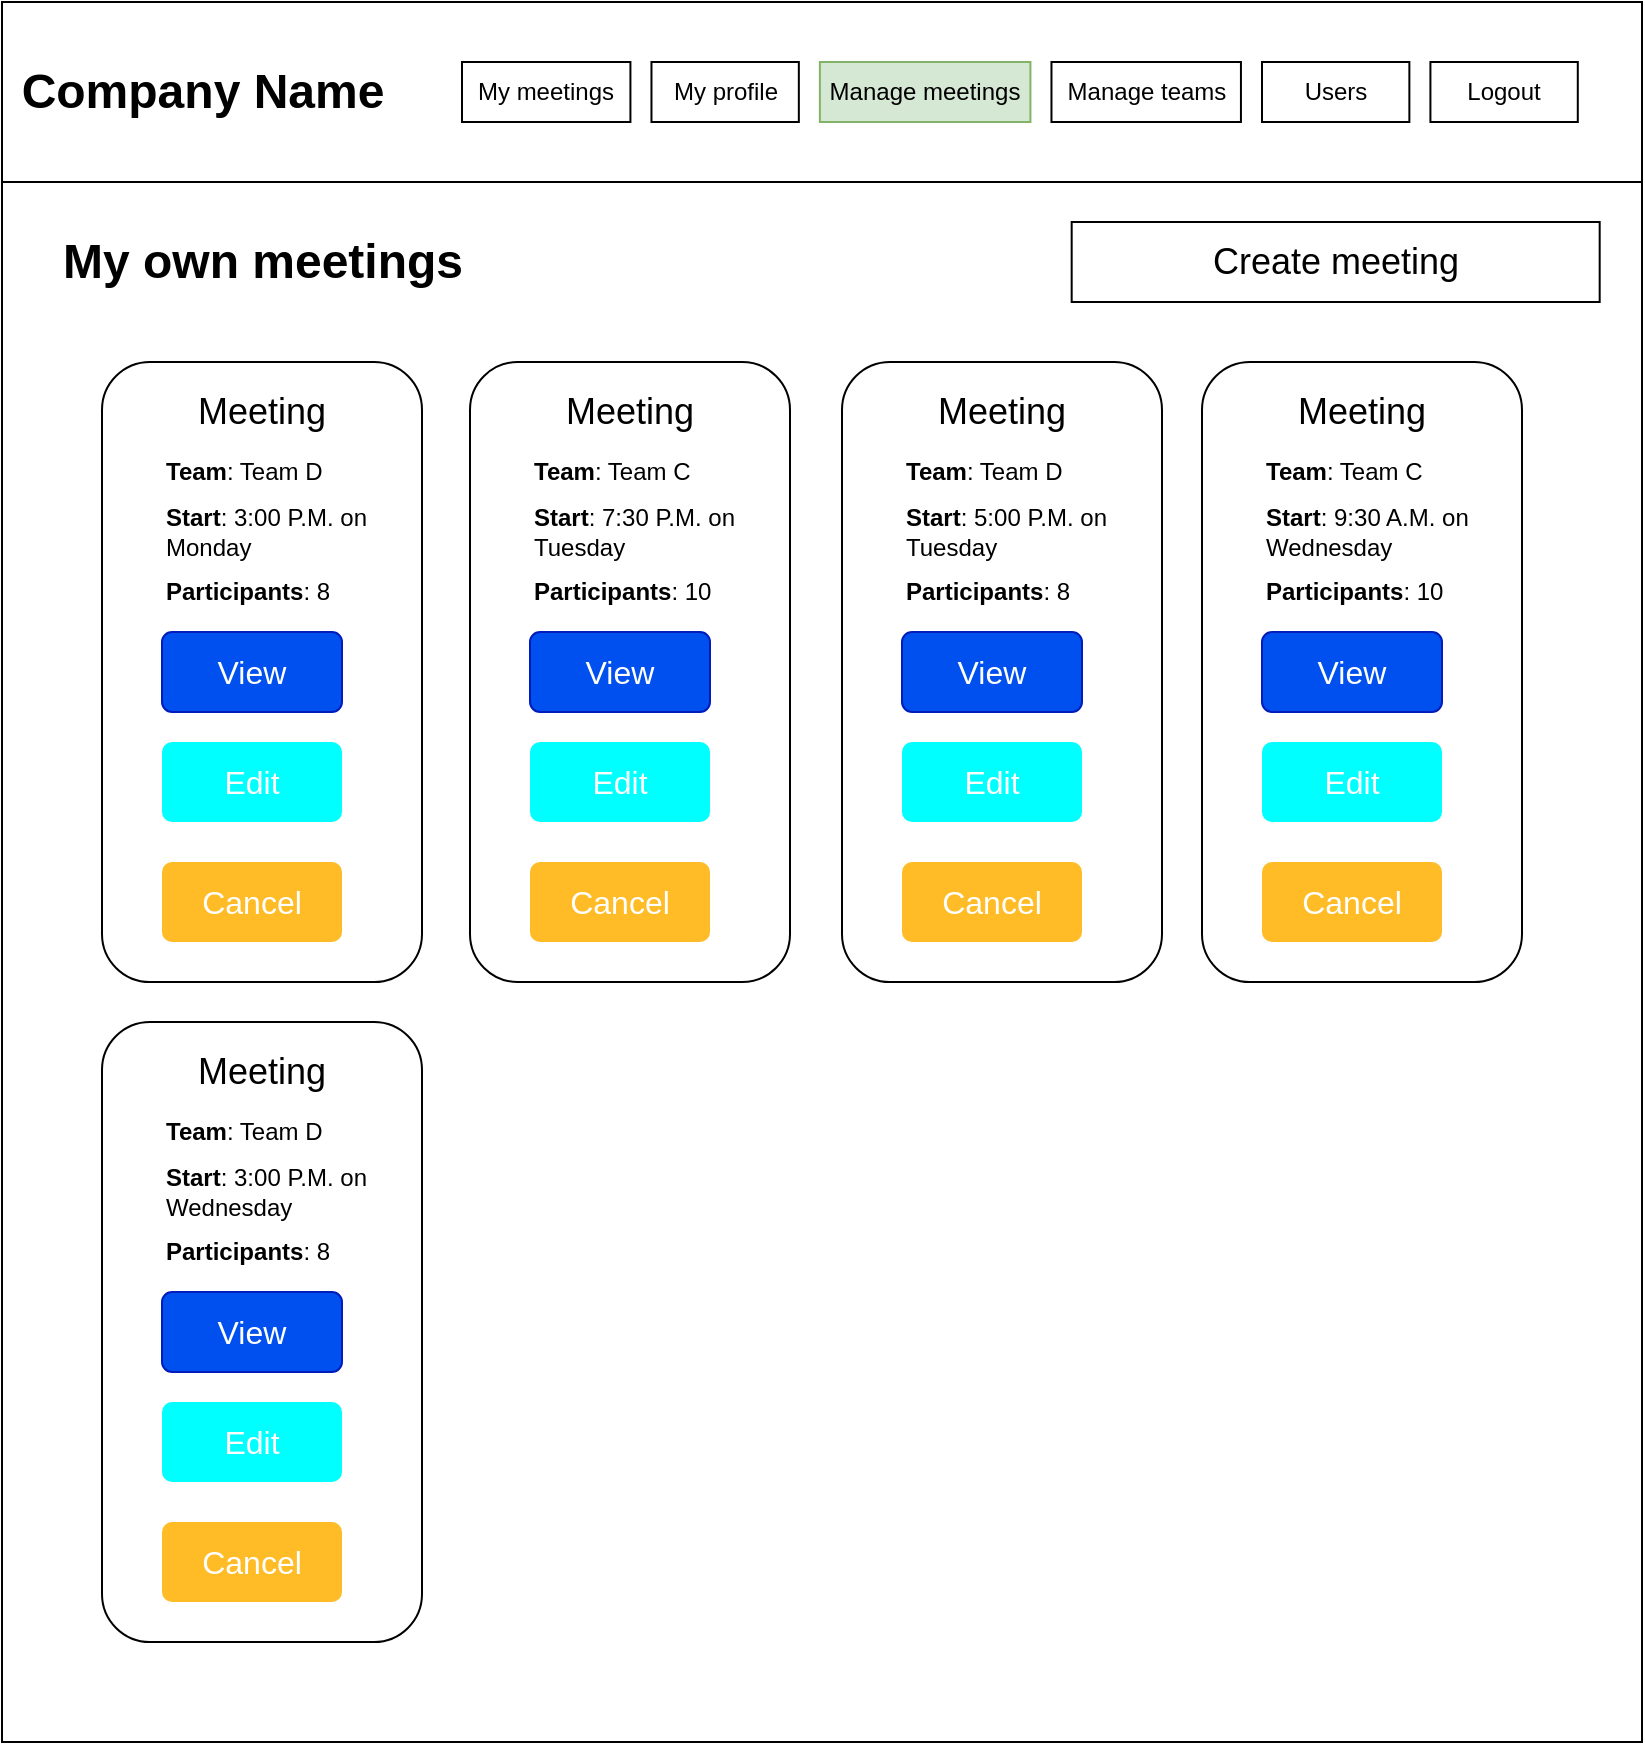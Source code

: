 <mxfile version="21.0.7" type="device"><diagram name="1 oldal" id="IC0GiUxFDGGdbU6kJ1lR"><mxGraphModel dx="993" dy="549" grid="1" gridSize="10" guides="1" tooltips="1" connect="1" arrows="1" fold="1" page="1" pageScale="1" pageWidth="827" pageHeight="1169" math="0" shadow="0"><root><mxCell id="0"/><mxCell id="1" parent="0"/><mxCell id="PEnx-Mzs1PN0n81BLDPG-1" value="" style="rounded=0;whiteSpace=wrap;html=1;" parent="1" vertex="1"><mxGeometry x="20" y="30" width="820" height="870" as="geometry"/></mxCell><mxCell id="PEnx-Mzs1PN0n81BLDPG-10" value="My own meetings" style="text;strokeColor=none;fillColor=none;html=1;fontSize=24;fontStyle=1;verticalAlign=middle;align=center;" parent="1" vertex="1"><mxGeometry x="45" y="140" width="210" height="40" as="geometry"/></mxCell><mxCell id="PEnx-Mzs1PN0n81BLDPG-15" value="&lt;font style=&quot;font-size: 18px;&quot;&gt;Create meeting&lt;/font&gt;" style="rounded=0;whiteSpace=wrap;html=1;" parent="1" vertex="1"><mxGeometry x="554.84" y="140" width="264" height="40" as="geometry"/></mxCell><mxCell id="PEnx-Mzs1PN0n81BLDPG-49" value="" style="group" parent="1" vertex="1" connectable="0"><mxGeometry x="70" y="540" width="160" height="310" as="geometry"/></mxCell><mxCell id="PEnx-Mzs1PN0n81BLDPG-50" value="" style="rounded=1;whiteSpace=wrap;html=1;" parent="PEnx-Mzs1PN0n81BLDPG-49" vertex="1"><mxGeometry width="160" height="310" as="geometry"/></mxCell><mxCell id="PEnx-Mzs1PN0n81BLDPG-51" value="&lt;font style=&quot;font-size: 18px;&quot;&gt;Meeting&lt;/font&gt;" style="text;html=1;strokeColor=none;fillColor=none;align=center;verticalAlign=middle;whiteSpace=wrap;rounded=0;" parent="PEnx-Mzs1PN0n81BLDPG-49" vertex="1"><mxGeometry x="20" y="10" width="120" height="30" as="geometry"/></mxCell><mxCell id="PEnx-Mzs1PN0n81BLDPG-52" value="&lt;b&gt;Team&lt;/b&gt;: Team D" style="text;html=1;strokeColor=none;fillColor=none;align=left;verticalAlign=middle;whiteSpace=wrap;rounded=0;" parent="PEnx-Mzs1PN0n81BLDPG-49" vertex="1"><mxGeometry x="30" y="40" width="110" height="30" as="geometry"/></mxCell><mxCell id="PEnx-Mzs1PN0n81BLDPG-53" value="&lt;b&gt;Start&lt;/b&gt;: 3:00 P.M. on Wednesday" style="text;html=1;strokeColor=none;fillColor=none;align=left;verticalAlign=middle;whiteSpace=wrap;rounded=0;" parent="PEnx-Mzs1PN0n81BLDPG-49" vertex="1"><mxGeometry x="30" y="70" width="110" height="30" as="geometry"/></mxCell><mxCell id="PEnx-Mzs1PN0n81BLDPG-54" value="&lt;b&gt;Participants&lt;/b&gt;: 8" style="text;html=1;strokeColor=none;fillColor=none;align=left;verticalAlign=middle;whiteSpace=wrap;rounded=0;" parent="PEnx-Mzs1PN0n81BLDPG-49" vertex="1"><mxGeometry x="30" y="100" width="110" height="30" as="geometry"/></mxCell><mxCell id="PEnx-Mzs1PN0n81BLDPG-55" value="Edit" style="html=1;shadow=0;dashed=0;shape=mxgraph.bootstrap.rrect;rSize=5;strokeColor=none;strokeWidth=1;fillColor=#00FFFF;fontColor=#FFFFFF;whiteSpace=wrap;align=center;verticalAlign=middle;spacingLeft=0;fontStyle=0;fontSize=16;spacing=5;" parent="PEnx-Mzs1PN0n81BLDPG-49" vertex="1"><mxGeometry x="30" y="190" width="90" height="40" as="geometry"/></mxCell><mxCell id="PEnx-Mzs1PN0n81BLDPG-56" value="Cancel" style="html=1;shadow=0;dashed=0;shape=mxgraph.bootstrap.rrect;rSize=5;strokeColor=none;strokeWidth=1;fillColor=#FFBC26;fontColor=#FFFFFF;whiteSpace=wrap;align=center;verticalAlign=middle;spacingLeft=0;fontStyle=0;fontSize=16;spacing=5;" parent="PEnx-Mzs1PN0n81BLDPG-49" vertex="1"><mxGeometry x="30" y="250" width="90" height="40" as="geometry"/></mxCell><mxCell id="PEnx-Mzs1PN0n81BLDPG-58" value="View" style="html=1;shadow=0;dashed=0;shape=mxgraph.bootstrap.rrect;rSize=5;strokeColor=#001DBC;strokeWidth=1;fillColor=#0050ef;fontColor=#ffffff;whiteSpace=wrap;align=center;verticalAlign=middle;spacingLeft=0;fontStyle=0;fontSize=16;spacing=5;" parent="PEnx-Mzs1PN0n81BLDPG-49" vertex="1"><mxGeometry x="30" y="135" width="90" height="40" as="geometry"/></mxCell><mxCell id="PEnx-Mzs1PN0n81BLDPG-59" value="" style="group" parent="1" vertex="1" connectable="0"><mxGeometry x="70" y="210" width="160" height="310" as="geometry"/></mxCell><mxCell id="PEnx-Mzs1PN0n81BLDPG-60" value="" style="rounded=1;whiteSpace=wrap;html=1;" parent="PEnx-Mzs1PN0n81BLDPG-59" vertex="1"><mxGeometry width="160" height="310" as="geometry"/></mxCell><mxCell id="PEnx-Mzs1PN0n81BLDPG-61" value="&lt;font style=&quot;font-size: 18px;&quot;&gt;Meeting&lt;/font&gt;" style="text;html=1;strokeColor=none;fillColor=none;align=center;verticalAlign=middle;whiteSpace=wrap;rounded=0;" parent="PEnx-Mzs1PN0n81BLDPG-59" vertex="1"><mxGeometry x="20" y="10" width="120" height="30" as="geometry"/></mxCell><mxCell id="PEnx-Mzs1PN0n81BLDPG-62" value="&lt;b&gt;Team&lt;/b&gt;: Team D" style="text;html=1;strokeColor=none;fillColor=none;align=left;verticalAlign=middle;whiteSpace=wrap;rounded=0;" parent="PEnx-Mzs1PN0n81BLDPG-59" vertex="1"><mxGeometry x="30" y="40" width="110" height="30" as="geometry"/></mxCell><mxCell id="PEnx-Mzs1PN0n81BLDPG-63" value="&lt;b&gt;Start&lt;/b&gt;: 3:00 P.M. on Monday" style="text;html=1;strokeColor=none;fillColor=none;align=left;verticalAlign=middle;whiteSpace=wrap;rounded=0;" parent="PEnx-Mzs1PN0n81BLDPG-59" vertex="1"><mxGeometry x="30" y="70" width="110" height="30" as="geometry"/></mxCell><mxCell id="PEnx-Mzs1PN0n81BLDPG-64" value="&lt;b&gt;Participants&lt;/b&gt;: 8" style="text;html=1;strokeColor=none;fillColor=none;align=left;verticalAlign=middle;whiteSpace=wrap;rounded=0;" parent="PEnx-Mzs1PN0n81BLDPG-59" vertex="1"><mxGeometry x="30" y="100" width="110" height="30" as="geometry"/></mxCell><mxCell id="PEnx-Mzs1PN0n81BLDPG-65" value="Edit" style="html=1;shadow=0;dashed=0;shape=mxgraph.bootstrap.rrect;rSize=5;strokeColor=none;strokeWidth=1;fillColor=#00FFFF;fontColor=#FFFFFF;whiteSpace=wrap;align=center;verticalAlign=middle;spacingLeft=0;fontStyle=0;fontSize=16;spacing=5;" parent="PEnx-Mzs1PN0n81BLDPG-59" vertex="1"><mxGeometry x="30" y="190" width="90" height="40" as="geometry"/></mxCell><mxCell id="PEnx-Mzs1PN0n81BLDPG-66" value="Cancel" style="html=1;shadow=0;dashed=0;shape=mxgraph.bootstrap.rrect;rSize=5;strokeColor=none;strokeWidth=1;fillColor=#FFBC26;fontColor=#FFFFFF;whiteSpace=wrap;align=center;verticalAlign=middle;spacingLeft=0;fontStyle=0;fontSize=16;spacing=5;" parent="PEnx-Mzs1PN0n81BLDPG-59" vertex="1"><mxGeometry x="30" y="250" width="90" height="40" as="geometry"/></mxCell><mxCell id="PEnx-Mzs1PN0n81BLDPG-67" value="View" style="html=1;shadow=0;dashed=0;shape=mxgraph.bootstrap.rrect;rSize=5;strokeColor=#001DBC;strokeWidth=1;fillColor=#0050ef;fontColor=#ffffff;whiteSpace=wrap;align=center;verticalAlign=middle;spacingLeft=0;fontStyle=0;fontSize=16;spacing=5;" parent="PEnx-Mzs1PN0n81BLDPG-59" vertex="1"><mxGeometry x="30" y="135" width="90" height="40" as="geometry"/></mxCell><mxCell id="PEnx-Mzs1PN0n81BLDPG-68" value="" style="group" parent="1" vertex="1" connectable="0"><mxGeometry x="254" y="210" width="160" height="310" as="geometry"/></mxCell><mxCell id="PEnx-Mzs1PN0n81BLDPG-69" value="" style="rounded=1;whiteSpace=wrap;html=1;" parent="PEnx-Mzs1PN0n81BLDPG-68" vertex="1"><mxGeometry width="160" height="310" as="geometry"/></mxCell><mxCell id="PEnx-Mzs1PN0n81BLDPG-70" value="&lt;font style=&quot;font-size: 18px;&quot;&gt;Meeting&lt;/font&gt;" style="text;html=1;strokeColor=none;fillColor=none;align=center;verticalAlign=middle;whiteSpace=wrap;rounded=0;" parent="PEnx-Mzs1PN0n81BLDPG-68" vertex="1"><mxGeometry x="20" y="10" width="120" height="30" as="geometry"/></mxCell><mxCell id="PEnx-Mzs1PN0n81BLDPG-71" value="&lt;b&gt;Team&lt;/b&gt;: Team C" style="text;html=1;strokeColor=none;fillColor=none;align=left;verticalAlign=middle;whiteSpace=wrap;rounded=0;" parent="PEnx-Mzs1PN0n81BLDPG-68" vertex="1"><mxGeometry x="30" y="40" width="110" height="30" as="geometry"/></mxCell><mxCell id="PEnx-Mzs1PN0n81BLDPG-72" value="&lt;b&gt;Start&lt;/b&gt;: 7:30 P.M. on Tuesday" style="text;html=1;strokeColor=none;fillColor=none;align=left;verticalAlign=middle;whiteSpace=wrap;rounded=0;" parent="PEnx-Mzs1PN0n81BLDPG-68" vertex="1"><mxGeometry x="30" y="70" width="110" height="30" as="geometry"/></mxCell><mxCell id="PEnx-Mzs1PN0n81BLDPG-73" value="&lt;b&gt;Participants&lt;/b&gt;: 10" style="text;html=1;strokeColor=none;fillColor=none;align=left;verticalAlign=middle;whiteSpace=wrap;rounded=0;" parent="PEnx-Mzs1PN0n81BLDPG-68" vertex="1"><mxGeometry x="30" y="100" width="110" height="30" as="geometry"/></mxCell><mxCell id="PEnx-Mzs1PN0n81BLDPG-74" value="Edit" style="html=1;shadow=0;dashed=0;shape=mxgraph.bootstrap.rrect;rSize=5;strokeColor=none;strokeWidth=1;fillColor=#00FFFF;fontColor=#FFFFFF;whiteSpace=wrap;align=center;verticalAlign=middle;spacingLeft=0;fontStyle=0;fontSize=16;spacing=5;" parent="PEnx-Mzs1PN0n81BLDPG-68" vertex="1"><mxGeometry x="30" y="190" width="90" height="40" as="geometry"/></mxCell><mxCell id="PEnx-Mzs1PN0n81BLDPG-75" value="Cancel" style="html=1;shadow=0;dashed=0;shape=mxgraph.bootstrap.rrect;rSize=5;strokeColor=none;strokeWidth=1;fillColor=#FFBC26;fontColor=#FFFFFF;whiteSpace=wrap;align=center;verticalAlign=middle;spacingLeft=0;fontStyle=0;fontSize=16;spacing=5;" parent="PEnx-Mzs1PN0n81BLDPG-68" vertex="1"><mxGeometry x="30" y="250" width="90" height="40" as="geometry"/></mxCell><mxCell id="PEnx-Mzs1PN0n81BLDPG-76" value="View" style="html=1;shadow=0;dashed=0;shape=mxgraph.bootstrap.rrect;rSize=5;strokeColor=#001DBC;strokeWidth=1;fillColor=#0050ef;fontColor=#ffffff;whiteSpace=wrap;align=center;verticalAlign=middle;spacingLeft=0;fontStyle=0;fontSize=16;spacing=5;" parent="PEnx-Mzs1PN0n81BLDPG-68" vertex="1"><mxGeometry x="30" y="135" width="90" height="40" as="geometry"/></mxCell><mxCell id="PEnx-Mzs1PN0n81BLDPG-77" value="" style="group" parent="1" vertex="1" connectable="0"><mxGeometry x="440" y="210" width="160" height="310" as="geometry"/></mxCell><mxCell id="PEnx-Mzs1PN0n81BLDPG-78" value="" style="rounded=1;whiteSpace=wrap;html=1;" parent="PEnx-Mzs1PN0n81BLDPG-77" vertex="1"><mxGeometry width="160" height="310" as="geometry"/></mxCell><mxCell id="PEnx-Mzs1PN0n81BLDPG-79" value="&lt;font style=&quot;font-size: 18px;&quot;&gt;Meeting&lt;/font&gt;" style="text;html=1;strokeColor=none;fillColor=none;align=center;verticalAlign=middle;whiteSpace=wrap;rounded=0;" parent="PEnx-Mzs1PN0n81BLDPG-77" vertex="1"><mxGeometry x="20" y="10" width="120" height="30" as="geometry"/></mxCell><mxCell id="PEnx-Mzs1PN0n81BLDPG-80" value="&lt;b&gt;Team&lt;/b&gt;: Team D" style="text;html=1;strokeColor=none;fillColor=none;align=left;verticalAlign=middle;whiteSpace=wrap;rounded=0;" parent="PEnx-Mzs1PN0n81BLDPG-77" vertex="1"><mxGeometry x="30" y="40" width="110" height="30" as="geometry"/></mxCell><mxCell id="PEnx-Mzs1PN0n81BLDPG-81" value="&lt;b&gt;Start&lt;/b&gt;: 5:00 P.M. on Tuesday" style="text;html=1;strokeColor=none;fillColor=none;align=left;verticalAlign=middle;whiteSpace=wrap;rounded=0;" parent="PEnx-Mzs1PN0n81BLDPG-77" vertex="1"><mxGeometry x="30" y="70" width="110" height="30" as="geometry"/></mxCell><mxCell id="PEnx-Mzs1PN0n81BLDPG-82" value="&lt;b&gt;Participants&lt;/b&gt;: 8" style="text;html=1;strokeColor=none;fillColor=none;align=left;verticalAlign=middle;whiteSpace=wrap;rounded=0;" parent="PEnx-Mzs1PN0n81BLDPG-77" vertex="1"><mxGeometry x="30" y="100" width="110" height="30" as="geometry"/></mxCell><mxCell id="PEnx-Mzs1PN0n81BLDPG-83" value="Edit" style="html=1;shadow=0;dashed=0;shape=mxgraph.bootstrap.rrect;rSize=5;strokeColor=none;strokeWidth=1;fillColor=#00FFFF;fontColor=#FFFFFF;whiteSpace=wrap;align=center;verticalAlign=middle;spacingLeft=0;fontStyle=0;fontSize=16;spacing=5;" parent="PEnx-Mzs1PN0n81BLDPG-77" vertex="1"><mxGeometry x="30" y="190" width="90" height="40" as="geometry"/></mxCell><mxCell id="PEnx-Mzs1PN0n81BLDPG-84" value="Cancel" style="html=1;shadow=0;dashed=0;shape=mxgraph.bootstrap.rrect;rSize=5;strokeColor=none;strokeWidth=1;fillColor=#FFBC26;fontColor=#FFFFFF;whiteSpace=wrap;align=center;verticalAlign=middle;spacingLeft=0;fontStyle=0;fontSize=16;spacing=5;" parent="PEnx-Mzs1PN0n81BLDPG-77" vertex="1"><mxGeometry x="30" y="250" width="90" height="40" as="geometry"/></mxCell><mxCell id="PEnx-Mzs1PN0n81BLDPG-85" value="View" style="html=1;shadow=0;dashed=0;shape=mxgraph.bootstrap.rrect;rSize=5;strokeColor=#001DBC;strokeWidth=1;fillColor=#0050ef;fontColor=#ffffff;whiteSpace=wrap;align=center;verticalAlign=middle;spacingLeft=0;fontStyle=0;fontSize=16;spacing=5;" parent="PEnx-Mzs1PN0n81BLDPG-77" vertex="1"><mxGeometry x="30" y="135" width="90" height="40" as="geometry"/></mxCell><mxCell id="PEnx-Mzs1PN0n81BLDPG-86" value="" style="group" parent="1" vertex="1" connectable="0"><mxGeometry x="620" y="210" width="160" height="310" as="geometry"/></mxCell><mxCell id="PEnx-Mzs1PN0n81BLDPG-87" value="" style="rounded=1;whiteSpace=wrap;html=1;" parent="PEnx-Mzs1PN0n81BLDPG-86" vertex="1"><mxGeometry width="160" height="310" as="geometry"/></mxCell><mxCell id="PEnx-Mzs1PN0n81BLDPG-88" value="&lt;font style=&quot;font-size: 18px;&quot;&gt;Meeting&lt;/font&gt;" style="text;html=1;strokeColor=none;fillColor=none;align=center;verticalAlign=middle;whiteSpace=wrap;rounded=0;" parent="PEnx-Mzs1PN0n81BLDPG-86" vertex="1"><mxGeometry x="20" y="10" width="120" height="30" as="geometry"/></mxCell><mxCell id="PEnx-Mzs1PN0n81BLDPG-89" value="&lt;b&gt;Team&lt;/b&gt;: Team C" style="text;html=1;strokeColor=none;fillColor=none;align=left;verticalAlign=middle;whiteSpace=wrap;rounded=0;" parent="PEnx-Mzs1PN0n81BLDPG-86" vertex="1"><mxGeometry x="30" y="40" width="110" height="30" as="geometry"/></mxCell><mxCell id="PEnx-Mzs1PN0n81BLDPG-90" value="&lt;b&gt;Start&lt;/b&gt;: 9:30 A.M. on Wednesday" style="text;html=1;strokeColor=none;fillColor=none;align=left;verticalAlign=middle;whiteSpace=wrap;rounded=0;" parent="PEnx-Mzs1PN0n81BLDPG-86" vertex="1"><mxGeometry x="30" y="70" width="110" height="30" as="geometry"/></mxCell><mxCell id="PEnx-Mzs1PN0n81BLDPG-91" value="&lt;b&gt;Participants&lt;/b&gt;: 10" style="text;html=1;strokeColor=none;fillColor=none;align=left;verticalAlign=middle;whiteSpace=wrap;rounded=0;" parent="PEnx-Mzs1PN0n81BLDPG-86" vertex="1"><mxGeometry x="30" y="100" width="110" height="30" as="geometry"/></mxCell><mxCell id="PEnx-Mzs1PN0n81BLDPG-92" value="Edit" style="html=1;shadow=0;dashed=0;shape=mxgraph.bootstrap.rrect;rSize=5;strokeColor=none;strokeWidth=1;fillColor=#00FFFF;fontColor=#FFFFFF;whiteSpace=wrap;align=center;verticalAlign=middle;spacingLeft=0;fontStyle=0;fontSize=16;spacing=5;" parent="PEnx-Mzs1PN0n81BLDPG-86" vertex="1"><mxGeometry x="30" y="190" width="90" height="40" as="geometry"/></mxCell><mxCell id="PEnx-Mzs1PN0n81BLDPG-93" value="Cancel" style="html=1;shadow=0;dashed=0;shape=mxgraph.bootstrap.rrect;rSize=5;strokeColor=none;strokeWidth=1;fillColor=#FFBC26;fontColor=#FFFFFF;whiteSpace=wrap;align=center;verticalAlign=middle;spacingLeft=0;fontStyle=0;fontSize=16;spacing=5;" parent="PEnx-Mzs1PN0n81BLDPG-86" vertex="1"><mxGeometry x="30" y="250" width="90" height="40" as="geometry"/></mxCell><mxCell id="PEnx-Mzs1PN0n81BLDPG-94" value="View" style="html=1;shadow=0;dashed=0;shape=mxgraph.bootstrap.rrect;rSize=5;strokeColor=#001DBC;strokeWidth=1;fillColor=#0050ef;fontColor=#ffffff;whiteSpace=wrap;align=center;verticalAlign=middle;spacingLeft=0;fontStyle=0;fontSize=16;spacing=5;" parent="PEnx-Mzs1PN0n81BLDPG-86" vertex="1"><mxGeometry x="30" y="135" width="90" height="40" as="geometry"/></mxCell><mxCell id="PEnx-Mzs1PN0n81BLDPG-95" value="" style="group" parent="1" vertex="1" connectable="0"><mxGeometry x="20" y="30" width="820" height="90" as="geometry"/></mxCell><mxCell id="PEnx-Mzs1PN0n81BLDPG-2" value="" style="rounded=0;whiteSpace=wrap;html=1;" parent="PEnx-Mzs1PN0n81BLDPG-95" vertex="1"><mxGeometry width="820" height="90" as="geometry"/></mxCell><mxCell id="PEnx-Mzs1PN0n81BLDPG-3" value="Company Name" style="text;strokeColor=none;fillColor=none;html=1;fontSize=24;fontStyle=1;verticalAlign=middle;align=center;" parent="PEnx-Mzs1PN0n81BLDPG-95" vertex="1"><mxGeometry x="50" y="25" width="100" height="40" as="geometry"/></mxCell><mxCell id="PEnx-Mzs1PN0n81BLDPG-4" value="Logout" style="rounded=0;whiteSpace=wrap;html=1;" parent="PEnx-Mzs1PN0n81BLDPG-95" vertex="1"><mxGeometry x="714.211" y="30" width="73.684" height="30" as="geometry"/></mxCell><mxCell id="PEnx-Mzs1PN0n81BLDPG-5" value="Users" style="rounded=0;whiteSpace=wrap;html=1;" parent="PEnx-Mzs1PN0n81BLDPG-95" vertex="1"><mxGeometry x="630.0" y="30" width="73.684" height="30" as="geometry"/></mxCell><mxCell id="PEnx-Mzs1PN0n81BLDPG-6" value="Manage teams" style="rounded=0;whiteSpace=wrap;html=1;" parent="PEnx-Mzs1PN0n81BLDPG-95" vertex="1"><mxGeometry x="524.737" y="30" width="94.737" height="30" as="geometry"/></mxCell><mxCell id="PEnx-Mzs1PN0n81BLDPG-7" value="Manage meetings" style="rounded=0;whiteSpace=wrap;html=1;fillColor=#d5e8d4;strokeColor=#82b366;" parent="PEnx-Mzs1PN0n81BLDPG-95" vertex="1"><mxGeometry x="408.947" y="30" width="105.263" height="30" as="geometry"/></mxCell><mxCell id="PEnx-Mzs1PN0n81BLDPG-8" value="My profile" style="rounded=0;whiteSpace=wrap;html=1;" parent="PEnx-Mzs1PN0n81BLDPG-95" vertex="1"><mxGeometry x="324.737" y="30" width="73.684" height="30" as="geometry"/></mxCell><mxCell id="PEnx-Mzs1PN0n81BLDPG-9" value="My meetings" style="rounded=0;whiteSpace=wrap;html=1;" parent="PEnx-Mzs1PN0n81BLDPG-95" vertex="1"><mxGeometry x="230" y="30" width="84.211" height="30" as="geometry"/></mxCell></root></mxGraphModel></diagram></mxfile>